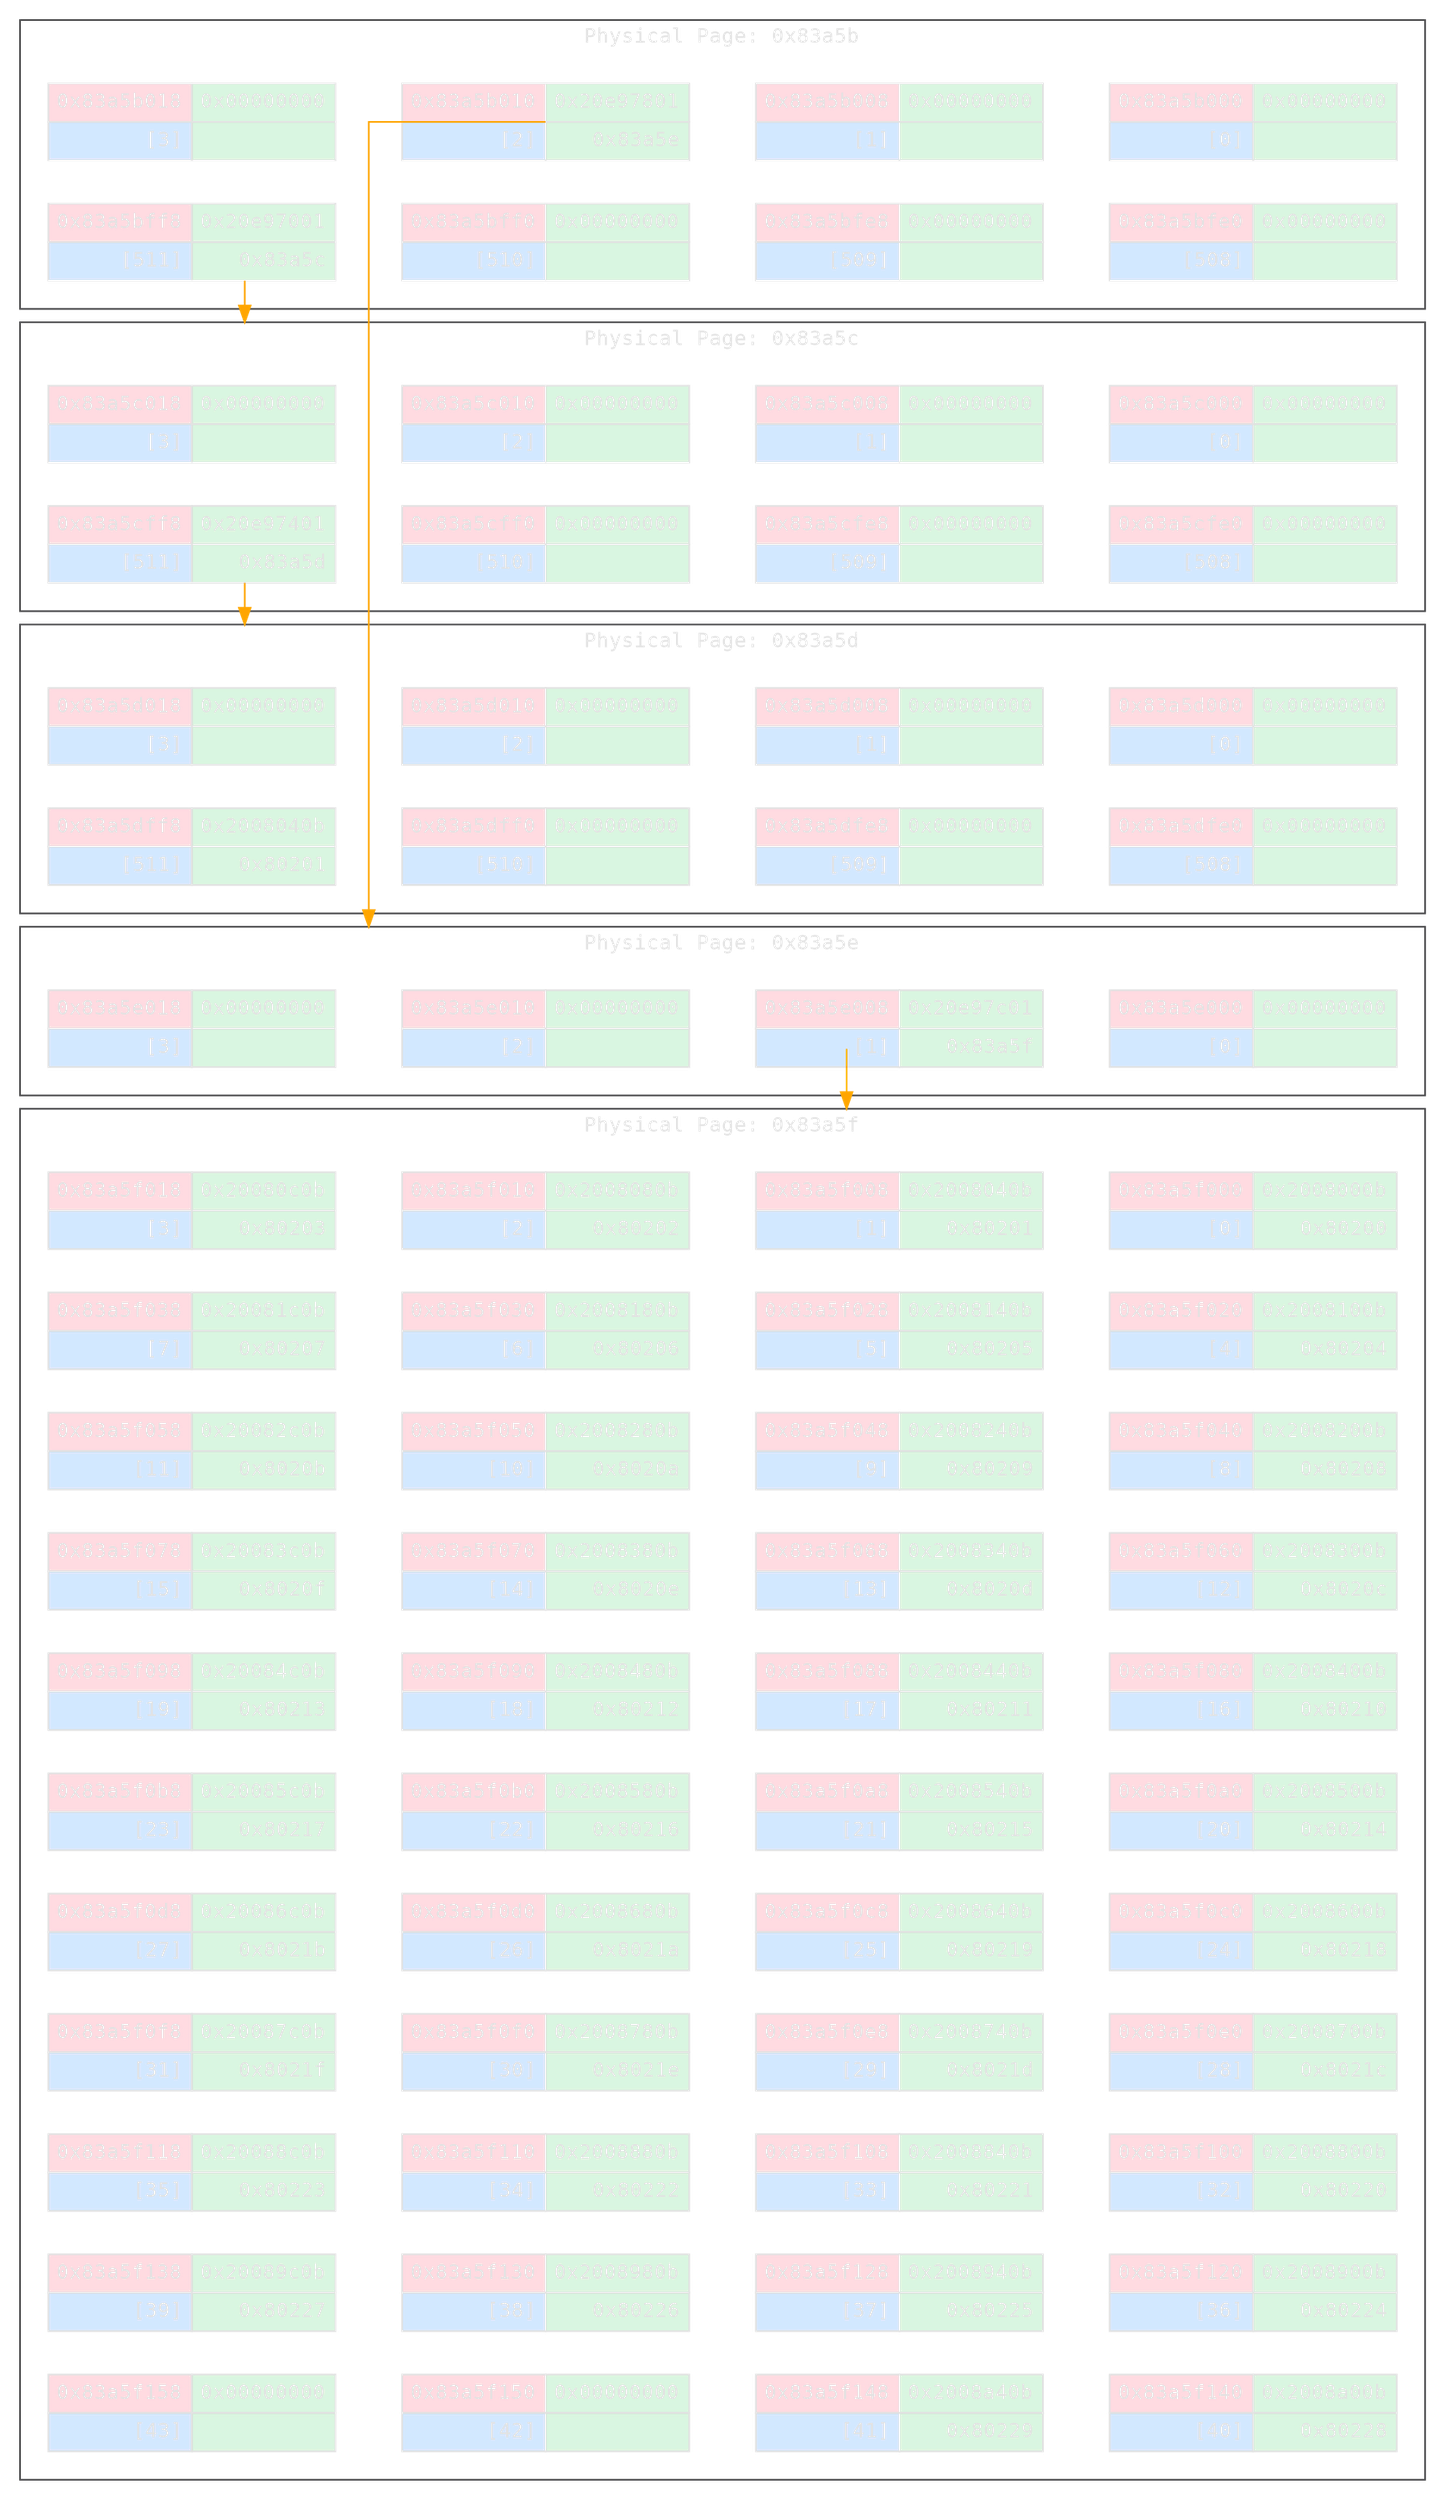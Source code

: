 digraph MemoryLayout {
    graph [bgcolor=transparent];
    compound=true;
    rankdir=TB;
    splines=ortho;
    nodesep=0.3;
    ranksep=0.1;
    node [shape=record, fontname="SF Mono,monospace", fontsize=12, margin=0.125, fontcolor="#e3e3e3"];
    edge [fontname="SF Mono,monospace", fontsize=12, fontcolor="#e3e3e3", color="#e3e3e3"];

    subgraph cluster_g1_ {
        color="#48484A";
        label="Physical Page: 0x83a5b";
        fontname="SF Mono,monospace";
        fontsize=12;
        fontcolor="#e3e3e3";

        g1_node0 [shape=none, margin=0.125, label=<
            <TABLE BORDER="0" CELLBORDER="1" CELLSPACING="0" COLOR="#e3e3e3">
                <TR>
                    <TD BGCOLOR="#FF375F2D" PORT="addr" ALIGN="RIGHT" CELLPADDING="4"><FONT COLOR="#e3e3e3">0x83a5b000</FONT></TD>
                    <TD BGCOLOR="#30D1582D" PORT="val" ALIGN="RIGHT" CELLPADDING="4"><FONT COLOR="#e3e3e3">0x00000000</FONT></TD>
                </TR>
                <TR>
                    <TD BGCOLOR="#0A84FF2D" PORT="index" ALIGN="RIGHT" CELLPADDING="4"><FONT COLOR="#e3e3e3">  [0]</FONT></TD>
                    <TD BGCOLOR="#30D1582D" PORT="page" ALIGN="RIGHT" CELLPADDING="4"><FONT COLOR="#e3e3e3"> </FONT></TD>
                </TR>
            </TABLE>
        >];
        g1_node1 [shape=none, margin=0.125, label=<
            <TABLE BORDER="0" CELLBORDER="1" CELLSPACING="0" COLOR="#e3e3e3">
                <TR>
                    <TD BGCOLOR="#FF375F2D" PORT="addr" ALIGN="RIGHT" CELLPADDING="4"><FONT COLOR="#e3e3e3">0x83a5b008</FONT></TD>
                    <TD BGCOLOR="#30D1582D" PORT="val" ALIGN="RIGHT" CELLPADDING="4"><FONT COLOR="#e3e3e3">0x00000000</FONT></TD>
                </TR>
                <TR>
                    <TD BGCOLOR="#0A84FF2D" PORT="index" ALIGN="RIGHT" CELLPADDING="4"><FONT COLOR="#e3e3e3">  [1]</FONT></TD>
                    <TD BGCOLOR="#30D1582D" PORT="page" ALIGN="RIGHT" CELLPADDING="4"><FONT COLOR="#e3e3e3"> </FONT></TD>
                </TR>
            </TABLE>
        >];
        g1_node2 [shape=none, margin=0.125, label=<
            <TABLE BORDER="0" CELLBORDER="1" CELLSPACING="0" COLOR="#e3e3e3">
                <TR>
                    <TD BGCOLOR="#FF375F2D" PORT="addr" ALIGN="RIGHT" CELLPADDING="4"><FONT COLOR="#e3e3e3">0x83a5b010</FONT></TD>
                    <TD BGCOLOR="#30D1582D" PORT="val" ALIGN="RIGHT" CELLPADDING="4"><FONT COLOR="#e3e3e3">0x20e97801</FONT></TD>
                </TR>
                <TR>
                    <TD BGCOLOR="#0A84FF2D" PORT="index" ALIGN="RIGHT" CELLPADDING="4"><FONT COLOR="#e3e3e3">  [2]</FONT></TD>
                    <TD BGCOLOR="#30D1582D" PORT="page" ALIGN="RIGHT" CELLPADDING="4"><FONT COLOR="#e3e3e3">0x83a5e</FONT></TD>
                </TR>
            </TABLE>
        >];
        g1_node3 [shape=none, margin=0.125, label=<
            <TABLE BORDER="0" CELLBORDER="1" CELLSPACING="0" COLOR="#e3e3e3">
                <TR>
                    <TD BGCOLOR="#FF375F2D" PORT="addr" ALIGN="RIGHT" CELLPADDING="4"><FONT COLOR="#e3e3e3">0x83a5b018</FONT></TD>
                    <TD BGCOLOR="#30D1582D" PORT="val" ALIGN="RIGHT" CELLPADDING="4"><FONT COLOR="#e3e3e3">0x00000000</FONT></TD>
                </TR>
                <TR>
                    <TD BGCOLOR="#0A84FF2D" PORT="index" ALIGN="RIGHT" CELLPADDING="4"><FONT COLOR="#e3e3e3">  [3]</FONT></TD>
                    <TD BGCOLOR="#30D1582D" PORT="page" ALIGN="RIGHT" CELLPADDING="4"><FONT COLOR="#e3e3e3"> </FONT></TD>
                </TR>
            </TABLE>
        >];
        g1_node4 [shape=none, margin=0.125, label=<
            <TABLE BORDER="0" CELLBORDER="1" CELLSPACING="0" COLOR="#e3e3e3">
                <TR>
                    <TD BGCOLOR="#FF375F2D" PORT="addr" ALIGN="RIGHT" CELLPADDING="4"><FONT COLOR="#e3e3e3">0x83a5bfe0</FONT></TD>
                    <TD BGCOLOR="#30D1582D" PORT="val" ALIGN="RIGHT" CELLPADDING="4"><FONT COLOR="#e3e3e3">0x00000000</FONT></TD>
                </TR>
                <TR>
                    <TD BGCOLOR="#0A84FF2D" PORT="index" ALIGN="RIGHT" CELLPADDING="4"><FONT COLOR="#e3e3e3">[508]</FONT></TD>
                    <TD BGCOLOR="#30D1582D" PORT="page" ALIGN="RIGHT" CELLPADDING="4"><FONT COLOR="#e3e3e3"> </FONT></TD>
                </TR>
            </TABLE>
        >];
        g1_node5 [shape=none, margin=0.125, label=<
            <TABLE BORDER="0" CELLBORDER="1" CELLSPACING="0" COLOR="#e3e3e3">
                <TR>
                    <TD BGCOLOR="#FF375F2D" PORT="addr" ALIGN="RIGHT" CELLPADDING="4"><FONT COLOR="#e3e3e3">0x83a5bfe8</FONT></TD>
                    <TD BGCOLOR="#30D1582D" PORT="val" ALIGN="RIGHT" CELLPADDING="4"><FONT COLOR="#e3e3e3">0x00000000</FONT></TD>
                </TR>
                <TR>
                    <TD BGCOLOR="#0A84FF2D" PORT="index" ALIGN="RIGHT" CELLPADDING="4"><FONT COLOR="#e3e3e3">[509]</FONT></TD>
                    <TD BGCOLOR="#30D1582D" PORT="page" ALIGN="RIGHT" CELLPADDING="4"><FONT COLOR="#e3e3e3"> </FONT></TD>
                </TR>
            </TABLE>
        >];
        g1_node6 [shape=none, margin=0.125, label=<
            <TABLE BORDER="0" CELLBORDER="1" CELLSPACING="0" COLOR="#e3e3e3">
                <TR>
                    <TD BGCOLOR="#FF375F2D" PORT="addr" ALIGN="RIGHT" CELLPADDING="4"><FONT COLOR="#e3e3e3">0x83a5bff0</FONT></TD>
                    <TD BGCOLOR="#30D1582D" PORT="val" ALIGN="RIGHT" CELLPADDING="4"><FONT COLOR="#e3e3e3">0x00000000</FONT></TD>
                </TR>
                <TR>
                    <TD BGCOLOR="#0A84FF2D" PORT="index" ALIGN="RIGHT" CELLPADDING="4"><FONT COLOR="#e3e3e3">[510]</FONT></TD>
                    <TD BGCOLOR="#30D1582D" PORT="page" ALIGN="RIGHT" CELLPADDING="4"><FONT COLOR="#e3e3e3"> </FONT></TD>
                </TR>
            </TABLE>
        >];
        g1_node7 [shape=none, margin=0.125, label=<
            <TABLE BORDER="0" CELLBORDER="1" CELLSPACING="0" COLOR="#e3e3e3">
                <TR>
                    <TD BGCOLOR="#FF375F2D" PORT="addr" ALIGN="RIGHT" CELLPADDING="4"><FONT COLOR="#e3e3e3">0x83a5bff8</FONT></TD>
                    <TD BGCOLOR="#30D1582D" PORT="val" ALIGN="RIGHT" CELLPADDING="4"><FONT COLOR="#e3e3e3">0x20e97001</FONT></TD>
                </TR>
                <TR>
                    <TD BGCOLOR="#0A84FF2D" PORT="index" ALIGN="RIGHT" CELLPADDING="4"><FONT COLOR="#e3e3e3">[511]</FONT></TD>
                    <TD BGCOLOR="#30D1582D" PORT="page" ALIGN="RIGHT" CELLPADDING="4"><FONT COLOR="#e3e3e3">0x83a5c</FONT></TD>
                </TR>
            </TABLE>
        >];

        subgraph row_g1__0 {
            rank = same;
            g1_node0;
            g1_node1;
            g1_node2;
            g1_node3;
        }
        subgraph row_g1__1 {
            rank = same;
            g1_node4;
            g1_node5;
            g1_node6;
            g1_node7;
        }

        g1_node0 -> g1_node4 [style=invis];
        g1_node1 -> g1_node5 [style=invis];
        g1_node2 -> g1_node6 [style=invis];
        g1_node3 -> g1_node7 [style=invis];
    }
    subgraph cluster_g2_ {
        color="#48484A";
        label="Physical Page: 0x83a5c";
        fontname="SF Mono,monospace";
        fontsize=12;
        fontcolor="#e3e3e3";

        g2_node0 [shape=none, margin=0.125, label=<
            <TABLE BORDER="0" CELLBORDER="1" CELLSPACING="0" COLOR="#e3e3e3">
                <TR>
                    <TD BGCOLOR="#FF375F2D" PORT="addr" ALIGN="RIGHT" CELLPADDING="4"><FONT COLOR="#e3e3e3">0x83a5c000</FONT></TD>
                    <TD BGCOLOR="#30D1582D" PORT="val" ALIGN="RIGHT" CELLPADDING="4"><FONT COLOR="#e3e3e3">0x00000000</FONT></TD>
                </TR>
                <TR>
                    <TD BGCOLOR="#0A84FF2D" PORT="index" ALIGN="RIGHT" CELLPADDING="4"><FONT COLOR="#e3e3e3">  [0]</FONT></TD>
                    <TD BGCOLOR="#30D1582D" PORT="page" ALIGN="RIGHT" CELLPADDING="4"><FONT COLOR="#e3e3e3"> </FONT></TD>
                </TR>
            </TABLE>
        >];
        g2_node1 [shape=none, margin=0.125, label=<
            <TABLE BORDER="0" CELLBORDER="1" CELLSPACING="0" COLOR="#e3e3e3">
                <TR>
                    <TD BGCOLOR="#FF375F2D" PORT="addr" ALIGN="RIGHT" CELLPADDING="4"><FONT COLOR="#e3e3e3">0x83a5c008</FONT></TD>
                    <TD BGCOLOR="#30D1582D" PORT="val" ALIGN="RIGHT" CELLPADDING="4"><FONT COLOR="#e3e3e3">0x00000000</FONT></TD>
                </TR>
                <TR>
                    <TD BGCOLOR="#0A84FF2D" PORT="index" ALIGN="RIGHT" CELLPADDING="4"><FONT COLOR="#e3e3e3">  [1]</FONT></TD>
                    <TD BGCOLOR="#30D1582D" PORT="page" ALIGN="RIGHT" CELLPADDING="4"><FONT COLOR="#e3e3e3"> </FONT></TD>
                </TR>
            </TABLE>
        >];
        g2_node2 [shape=none, margin=0.125, label=<
            <TABLE BORDER="0" CELLBORDER="1" CELLSPACING="0" COLOR="#e3e3e3">
                <TR>
                    <TD BGCOLOR="#FF375F2D" PORT="addr" ALIGN="RIGHT" CELLPADDING="4"><FONT COLOR="#e3e3e3">0x83a5c010</FONT></TD>
                    <TD BGCOLOR="#30D1582D" PORT="val" ALIGN="RIGHT" CELLPADDING="4"><FONT COLOR="#e3e3e3">0x00000000</FONT></TD>
                </TR>
                <TR>
                    <TD BGCOLOR="#0A84FF2D" PORT="index" ALIGN="RIGHT" CELLPADDING="4"><FONT COLOR="#e3e3e3">  [2]</FONT></TD>
                    <TD BGCOLOR="#30D1582D" PORT="page" ALIGN="RIGHT" CELLPADDING="4"><FONT COLOR="#e3e3e3"> </FONT></TD>
                </TR>
            </TABLE>
        >];
        g2_node3 [shape=none, margin=0.125, label=<
            <TABLE BORDER="0" CELLBORDER="1" CELLSPACING="0" COLOR="#e3e3e3">
                <TR>
                    <TD BGCOLOR="#FF375F2D" PORT="addr" ALIGN="RIGHT" CELLPADDING="4"><FONT COLOR="#e3e3e3">0x83a5c018</FONT></TD>
                    <TD BGCOLOR="#30D1582D" PORT="val" ALIGN="RIGHT" CELLPADDING="4"><FONT COLOR="#e3e3e3">0x00000000</FONT></TD>
                </TR>
                <TR>
                    <TD BGCOLOR="#0A84FF2D" PORT="index" ALIGN="RIGHT" CELLPADDING="4"><FONT COLOR="#e3e3e3">  [3]</FONT></TD>
                    <TD BGCOLOR="#30D1582D" PORT="page" ALIGN="RIGHT" CELLPADDING="4"><FONT COLOR="#e3e3e3"> </FONT></TD>
                </TR>
            </TABLE>
        >];
        g2_node4 [shape=none, margin=0.125, label=<
            <TABLE BORDER="0" CELLBORDER="1" CELLSPACING="0" COLOR="#e3e3e3">
                <TR>
                    <TD BGCOLOR="#FF375F2D" PORT="addr" ALIGN="RIGHT" CELLPADDING="4"><FONT COLOR="#e3e3e3">0x83a5cfe0</FONT></TD>
                    <TD BGCOLOR="#30D1582D" PORT="val" ALIGN="RIGHT" CELLPADDING="4"><FONT COLOR="#e3e3e3">0x00000000</FONT></TD>
                </TR>
                <TR>
                    <TD BGCOLOR="#0A84FF2D" PORT="index" ALIGN="RIGHT" CELLPADDING="4"><FONT COLOR="#e3e3e3">[508]</FONT></TD>
                    <TD BGCOLOR="#30D1582D" PORT="page" ALIGN="RIGHT" CELLPADDING="4"><FONT COLOR="#e3e3e3"> </FONT></TD>
                </TR>
            </TABLE>
        >];
        g2_node5 [shape=none, margin=0.125, label=<
            <TABLE BORDER="0" CELLBORDER="1" CELLSPACING="0" COLOR="#e3e3e3">
                <TR>
                    <TD BGCOLOR="#FF375F2D" PORT="addr" ALIGN="RIGHT" CELLPADDING="4"><FONT COLOR="#e3e3e3">0x83a5cfe8</FONT></TD>
                    <TD BGCOLOR="#30D1582D" PORT="val" ALIGN="RIGHT" CELLPADDING="4"><FONT COLOR="#e3e3e3">0x00000000</FONT></TD>
                </TR>
                <TR>
                    <TD BGCOLOR="#0A84FF2D" PORT="index" ALIGN="RIGHT" CELLPADDING="4"><FONT COLOR="#e3e3e3">[509]</FONT></TD>
                    <TD BGCOLOR="#30D1582D" PORT="page" ALIGN="RIGHT" CELLPADDING="4"><FONT COLOR="#e3e3e3"> </FONT></TD>
                </TR>
            </TABLE>
        >];
        g2_node6 [shape=none, margin=0.125, label=<
            <TABLE BORDER="0" CELLBORDER="1" CELLSPACING="0" COLOR="#e3e3e3">
                <TR>
                    <TD BGCOLOR="#FF375F2D" PORT="addr" ALIGN="RIGHT" CELLPADDING="4"><FONT COLOR="#e3e3e3">0x83a5cff0</FONT></TD>
                    <TD BGCOLOR="#30D1582D" PORT="val" ALIGN="RIGHT" CELLPADDING="4"><FONT COLOR="#e3e3e3">0x00000000</FONT></TD>
                </TR>
                <TR>
                    <TD BGCOLOR="#0A84FF2D" PORT="index" ALIGN="RIGHT" CELLPADDING="4"><FONT COLOR="#e3e3e3">[510]</FONT></TD>
                    <TD BGCOLOR="#30D1582D" PORT="page" ALIGN="RIGHT" CELLPADDING="4"><FONT COLOR="#e3e3e3"> </FONT></TD>
                </TR>
            </TABLE>
        >];
        g2_node7 [shape=none, margin=0.125, label=<
            <TABLE BORDER="0" CELLBORDER="1" CELLSPACING="0" COLOR="#e3e3e3">
                <TR>
                    <TD BGCOLOR="#FF375F2D" PORT="addr" ALIGN="RIGHT" CELLPADDING="4"><FONT COLOR="#e3e3e3">0x83a5cff8</FONT></TD>
                    <TD BGCOLOR="#30D1582D" PORT="val" ALIGN="RIGHT" CELLPADDING="4"><FONT COLOR="#e3e3e3">0x20e97401</FONT></TD>
                </TR>
                <TR>
                    <TD BGCOLOR="#0A84FF2D" PORT="index" ALIGN="RIGHT" CELLPADDING="4"><FONT COLOR="#e3e3e3">[511]</FONT></TD>
                    <TD BGCOLOR="#30D1582D" PORT="page" ALIGN="RIGHT" CELLPADDING="4"><FONT COLOR="#e3e3e3">0x83a5d</FONT></TD>
                </TR>
            </TABLE>
        >];

        subgraph row_g2__0 {
            rank = same;
            g2_node0;
            g2_node1;
            g2_node2;
            g2_node3;
        }
        subgraph row_g2__1 {
            rank = same;
            g2_node4;
            g2_node5;
            g2_node6;
            g2_node7;
        }

        g2_node0 -> g2_node4 [style=invis];
        g2_node1 -> g2_node5 [style=invis];
        g2_node2 -> g2_node6 [style=invis];
        g2_node3 -> g2_node7 [style=invis];
    }
    subgraph cluster_g3_ {
        color="#48484A";
        label="Physical Page: 0x83a5d";
        fontname="SF Mono,monospace";
        fontsize=12;
        fontcolor="#e3e3e3";

        g3_node0 [shape=none, margin=0.125, label=<
            <TABLE BORDER="0" CELLBORDER="1" CELLSPACING="0" COLOR="#e3e3e3">
                <TR>
                    <TD BGCOLOR="#FF375F2D" PORT="addr" ALIGN="RIGHT" CELLPADDING="4"><FONT COLOR="#e3e3e3">0x83a5d000</FONT></TD>
                    <TD BGCOLOR="#30D1582D" PORT="val" ALIGN="RIGHT" CELLPADDING="4"><FONT COLOR="#e3e3e3">0x00000000</FONT></TD>
                </TR>
                <TR>
                    <TD BGCOLOR="#0A84FF2D" PORT="index" ALIGN="RIGHT" CELLPADDING="4"><FONT COLOR="#e3e3e3">  [0]</FONT></TD>
                    <TD BGCOLOR="#30D1582D" PORT="page" ALIGN="RIGHT" CELLPADDING="4"><FONT COLOR="#e3e3e3"> </FONT></TD>
                </TR>
            </TABLE>
        >];
        g3_node1 [shape=none, margin=0.125, label=<
            <TABLE BORDER="0" CELLBORDER="1" CELLSPACING="0" COLOR="#e3e3e3">
                <TR>
                    <TD BGCOLOR="#FF375F2D" PORT="addr" ALIGN="RIGHT" CELLPADDING="4"><FONT COLOR="#e3e3e3">0x83a5d008</FONT></TD>
                    <TD BGCOLOR="#30D1582D" PORT="val" ALIGN="RIGHT" CELLPADDING="4"><FONT COLOR="#e3e3e3">0x00000000</FONT></TD>
                </TR>
                <TR>
                    <TD BGCOLOR="#0A84FF2D" PORT="index" ALIGN="RIGHT" CELLPADDING="4"><FONT COLOR="#e3e3e3">  [1]</FONT></TD>
                    <TD BGCOLOR="#30D1582D" PORT="page" ALIGN="RIGHT" CELLPADDING="4"><FONT COLOR="#e3e3e3"> </FONT></TD>
                </TR>
            </TABLE>
        >];
        g3_node2 [shape=none, margin=0.125, label=<
            <TABLE BORDER="0" CELLBORDER="1" CELLSPACING="0" COLOR="#e3e3e3">
                <TR>
                    <TD BGCOLOR="#FF375F2D" PORT="addr" ALIGN="RIGHT" CELLPADDING="4"><FONT COLOR="#e3e3e3">0x83a5d010</FONT></TD>
                    <TD BGCOLOR="#30D1582D" PORT="val" ALIGN="RIGHT" CELLPADDING="4"><FONT COLOR="#e3e3e3">0x00000000</FONT></TD>
                </TR>
                <TR>
                    <TD BGCOLOR="#0A84FF2D" PORT="index" ALIGN="RIGHT" CELLPADDING="4"><FONT COLOR="#e3e3e3">  [2]</FONT></TD>
                    <TD BGCOLOR="#30D1582D" PORT="page" ALIGN="RIGHT" CELLPADDING="4"><FONT COLOR="#e3e3e3"> </FONT></TD>
                </TR>
            </TABLE>
        >];
        g3_node3 [shape=none, margin=0.125, label=<
            <TABLE BORDER="0" CELLBORDER="1" CELLSPACING="0" COLOR="#e3e3e3">
                <TR>
                    <TD BGCOLOR="#FF375F2D" PORT="addr" ALIGN="RIGHT" CELLPADDING="4"><FONT COLOR="#e3e3e3">0x83a5d018</FONT></TD>
                    <TD BGCOLOR="#30D1582D" PORT="val" ALIGN="RIGHT" CELLPADDING="4"><FONT COLOR="#e3e3e3">0x00000000</FONT></TD>
                </TR>
                <TR>
                    <TD BGCOLOR="#0A84FF2D" PORT="index" ALIGN="RIGHT" CELLPADDING="4"><FONT COLOR="#e3e3e3">  [3]</FONT></TD>
                    <TD BGCOLOR="#30D1582D" PORT="page" ALIGN="RIGHT" CELLPADDING="4"><FONT COLOR="#e3e3e3"> </FONT></TD>
                </TR>
            </TABLE>
        >];
        g3_node4 [shape=none, margin=0.125, label=<
            <TABLE BORDER="0" CELLBORDER="1" CELLSPACING="0" COLOR="#e3e3e3">
                <TR>
                    <TD BGCOLOR="#FF375F2D" PORT="addr" ALIGN="RIGHT" CELLPADDING="4"><FONT COLOR="#e3e3e3">0x83a5dfe0</FONT></TD>
                    <TD BGCOLOR="#30D1582D" PORT="val" ALIGN="RIGHT" CELLPADDING="4"><FONT COLOR="#e3e3e3">0x00000000</FONT></TD>
                </TR>
                <TR>
                    <TD BGCOLOR="#0A84FF2D" PORT="index" ALIGN="RIGHT" CELLPADDING="4"><FONT COLOR="#e3e3e3">[508]</FONT></TD>
                    <TD BGCOLOR="#30D1582D" PORT="page" ALIGN="RIGHT" CELLPADDING="4"><FONT COLOR="#e3e3e3"> </FONT></TD>
                </TR>
            </TABLE>
        >];
        g3_node5 [shape=none, margin=0.125, label=<
            <TABLE BORDER="0" CELLBORDER="1" CELLSPACING="0" COLOR="#e3e3e3">
                <TR>
                    <TD BGCOLOR="#FF375F2D" PORT="addr" ALIGN="RIGHT" CELLPADDING="4"><FONT COLOR="#e3e3e3">0x83a5dfe8</FONT></TD>
                    <TD BGCOLOR="#30D1582D" PORT="val" ALIGN="RIGHT" CELLPADDING="4"><FONT COLOR="#e3e3e3">0x00000000</FONT></TD>
                </TR>
                <TR>
                    <TD BGCOLOR="#0A84FF2D" PORT="index" ALIGN="RIGHT" CELLPADDING="4"><FONT COLOR="#e3e3e3">[509]</FONT></TD>
                    <TD BGCOLOR="#30D1582D" PORT="page" ALIGN="RIGHT" CELLPADDING="4"><FONT COLOR="#e3e3e3"> </FONT></TD>
                </TR>
            </TABLE>
        >];
        g3_node6 [shape=none, margin=0.125, label=<
            <TABLE BORDER="0" CELLBORDER="1" CELLSPACING="0" COLOR="#e3e3e3">
                <TR>
                    <TD BGCOLOR="#FF375F2D" PORT="addr" ALIGN="RIGHT" CELLPADDING="4"><FONT COLOR="#e3e3e3">0x83a5dff0</FONT></TD>
                    <TD BGCOLOR="#30D1582D" PORT="val" ALIGN="RIGHT" CELLPADDING="4"><FONT COLOR="#e3e3e3">0x00000000</FONT></TD>
                </TR>
                <TR>
                    <TD BGCOLOR="#0A84FF2D" PORT="index" ALIGN="RIGHT" CELLPADDING="4"><FONT COLOR="#e3e3e3">[510]</FONT></TD>
                    <TD BGCOLOR="#30D1582D" PORT="page" ALIGN="RIGHT" CELLPADDING="4"><FONT COLOR="#e3e3e3"> </FONT></TD>
                </TR>
            </TABLE>
        >];
        g3_node7 [shape=none, margin=0.125, label=<
            <TABLE BORDER="0" CELLBORDER="1" CELLSPACING="0" COLOR="#e3e3e3">
                <TR>
                    <TD BGCOLOR="#FF375F2D" PORT="addr" ALIGN="RIGHT" CELLPADDING="4"><FONT COLOR="#e3e3e3">0x83a5dff8</FONT></TD>
                    <TD BGCOLOR="#30D1582D" PORT="val" ALIGN="RIGHT" CELLPADDING="4"><FONT COLOR="#e3e3e3">0x2008040b</FONT></TD>
                </TR>
                <TR>
                    <TD BGCOLOR="#0A84FF2D" PORT="index" ALIGN="RIGHT" CELLPADDING="4"><FONT COLOR="#e3e3e3">[511]</FONT></TD>
                    <TD BGCOLOR="#30D1582D" PORT="page" ALIGN="RIGHT" CELLPADDING="4"><FONT COLOR="#e3e3e3">0x80201</FONT></TD>
                </TR>
            </TABLE>
        >];

        subgraph row_g3__0 {
            rank = same;
            g3_node0;
            g3_node1;
            g3_node2;
            g3_node3;
        }
        subgraph row_g3__1 {
            rank = same;
            g3_node4;
            g3_node5;
            g3_node6;
            g3_node7;
        }

        g3_node0 -> g3_node4 [style=invis];
        g3_node1 -> g3_node5 [style=invis];
        g3_node2 -> g3_node6 [style=invis];
        g3_node3 -> g3_node7 [style=invis];
    }
    subgraph cluster_g4_ {
        color="#48484A";
        label="Physical Page: 0x83a5e";
        fontname="SF Mono,monospace";
        fontsize=12;
        fontcolor="#e3e3e3";

        g4_node0 [shape=none, margin=0.125, label=<
            <TABLE BORDER="0" CELLBORDER="1" CELLSPACING="0" COLOR="#e3e3e3">
                <TR>
                    <TD BGCOLOR="#FF375F2D" PORT="addr" ALIGN="RIGHT" CELLPADDING="4"><FONT COLOR="#e3e3e3">0x83a5e000</FONT></TD>
                    <TD BGCOLOR="#30D1582D" PORT="val" ALIGN="RIGHT" CELLPADDING="4"><FONT COLOR="#e3e3e3">0x00000000</FONT></TD>
                </TR>
                <TR>
                    <TD BGCOLOR="#0A84FF2D" PORT="index" ALIGN="RIGHT" CELLPADDING="4"><FONT COLOR="#e3e3e3">  [0]</FONT></TD>
                    <TD BGCOLOR="#30D1582D" PORT="page" ALIGN="RIGHT" CELLPADDING="4"><FONT COLOR="#e3e3e3"> </FONT></TD>
                </TR>
            </TABLE>
        >];
        g4_node1 [shape=none, margin=0.125, label=<
            <TABLE BORDER="0" CELLBORDER="1" CELLSPACING="0" COLOR="#e3e3e3">
                <TR>
                    <TD BGCOLOR="#FF375F2D" PORT="addr" ALIGN="RIGHT" CELLPADDING="4"><FONT COLOR="#e3e3e3">0x83a5e008</FONT></TD>
                    <TD BGCOLOR="#30D1582D" PORT="val" ALIGN="RIGHT" CELLPADDING="4"><FONT COLOR="#e3e3e3">0x20e97c01</FONT></TD>
                </TR>
                <TR>
                    <TD BGCOLOR="#0A84FF2D" PORT="index" ALIGN="RIGHT" CELLPADDING="4"><FONT COLOR="#e3e3e3">  [1]</FONT></TD>
                    <TD BGCOLOR="#30D1582D" PORT="page" ALIGN="RIGHT" CELLPADDING="4"><FONT COLOR="#e3e3e3">0x83a5f</FONT></TD>
                </TR>
            </TABLE>
        >];
        g4_node2 [shape=none, margin=0.125, label=<
            <TABLE BORDER="0" CELLBORDER="1" CELLSPACING="0" COLOR="#e3e3e3">
                <TR>
                    <TD BGCOLOR="#FF375F2D" PORT="addr" ALIGN="RIGHT" CELLPADDING="4"><FONT COLOR="#e3e3e3">0x83a5e010</FONT></TD>
                    <TD BGCOLOR="#30D1582D" PORT="val" ALIGN="RIGHT" CELLPADDING="4"><FONT COLOR="#e3e3e3">0x00000000</FONT></TD>
                </TR>
                <TR>
                    <TD BGCOLOR="#0A84FF2D" PORT="index" ALIGN="RIGHT" CELLPADDING="4"><FONT COLOR="#e3e3e3">  [2]</FONT></TD>
                    <TD BGCOLOR="#30D1582D" PORT="page" ALIGN="RIGHT" CELLPADDING="4"><FONT COLOR="#e3e3e3"> </FONT></TD>
                </TR>
            </TABLE>
        >];
        g4_node3 [shape=none, margin=0.125, label=<
            <TABLE BORDER="0" CELLBORDER="1" CELLSPACING="0" COLOR="#e3e3e3">
                <TR>
                    <TD BGCOLOR="#FF375F2D" PORT="addr" ALIGN="RIGHT" CELLPADDING="4"><FONT COLOR="#e3e3e3">0x83a5e018</FONT></TD>
                    <TD BGCOLOR="#30D1582D" PORT="val" ALIGN="RIGHT" CELLPADDING="4"><FONT COLOR="#e3e3e3">0x00000000</FONT></TD>
                </TR>
                <TR>
                    <TD BGCOLOR="#0A84FF2D" PORT="index" ALIGN="RIGHT" CELLPADDING="4"><FONT COLOR="#e3e3e3">  [3]</FONT></TD>
                    <TD BGCOLOR="#30D1582D" PORT="page" ALIGN="RIGHT" CELLPADDING="4"><FONT COLOR="#e3e3e3"> </FONT></TD>
                </TR>
            </TABLE>
        >];

        subgraph row_g4__0 {
            rank = same;
            g4_node0;
            g4_node1;
            g4_node2;
            g4_node3;
        }

    }
    subgraph cluster_g5_ {
        color="#48484A";
        label="Physical Page: 0x83a5f";
        fontname="SF Mono,monospace";
        fontsize=12;
        fontcolor="#e3e3e3";

        g5_node0 [shape=none, margin=0.125, label=<
            <TABLE BORDER="0" CELLBORDER="1" CELLSPACING="0" COLOR="#e3e3e3">
                <TR>
                    <TD BGCOLOR="#FF375F2D" PORT="addr" ALIGN="RIGHT" CELLPADDING="4"><FONT COLOR="#e3e3e3">0x83a5f000</FONT></TD>
                    <TD BGCOLOR="#30D1582D" PORT="val" ALIGN="RIGHT" CELLPADDING="4"><FONT COLOR="#e3e3e3">0x2008000b</FONT></TD>
                </TR>
                <TR>
                    <TD BGCOLOR="#0A84FF2D" PORT="index" ALIGN="RIGHT" CELLPADDING="4"><FONT COLOR="#e3e3e3">  [0]</FONT></TD>
                    <TD BGCOLOR="#30D1582D" PORT="page" ALIGN="RIGHT" CELLPADDING="4"><FONT COLOR="#e3e3e3">0x80200</FONT></TD>
                </TR>
            </TABLE>
        >];
        g5_node1 [shape=none, margin=0.125, label=<
            <TABLE BORDER="0" CELLBORDER="1" CELLSPACING="0" COLOR="#e3e3e3">
                <TR>
                    <TD BGCOLOR="#FF375F2D" PORT="addr" ALIGN="RIGHT" CELLPADDING="4"><FONT COLOR="#e3e3e3">0x83a5f008</FONT></TD>
                    <TD BGCOLOR="#30D1582D" PORT="val" ALIGN="RIGHT" CELLPADDING="4"><FONT COLOR="#e3e3e3">0x2008040b</FONT></TD>
                </TR>
                <TR>
                    <TD BGCOLOR="#0A84FF2D" PORT="index" ALIGN="RIGHT" CELLPADDING="4"><FONT COLOR="#e3e3e3">  [1]</FONT></TD>
                    <TD BGCOLOR="#30D1582D" PORT="page" ALIGN="RIGHT" CELLPADDING="4"><FONT COLOR="#e3e3e3">0x80201</FONT></TD>
                </TR>
            </TABLE>
        >];
        g5_node2 [shape=none, margin=0.125, label=<
            <TABLE BORDER="0" CELLBORDER="1" CELLSPACING="0" COLOR="#e3e3e3">
                <TR>
                    <TD BGCOLOR="#FF375F2D" PORT="addr" ALIGN="RIGHT" CELLPADDING="4"><FONT COLOR="#e3e3e3">0x83a5f010</FONT></TD>
                    <TD BGCOLOR="#30D1582D" PORT="val" ALIGN="RIGHT" CELLPADDING="4"><FONT COLOR="#e3e3e3">0x2008080b</FONT></TD>
                </TR>
                <TR>
                    <TD BGCOLOR="#0A84FF2D" PORT="index" ALIGN="RIGHT" CELLPADDING="4"><FONT COLOR="#e3e3e3">  [2]</FONT></TD>
                    <TD BGCOLOR="#30D1582D" PORT="page" ALIGN="RIGHT" CELLPADDING="4"><FONT COLOR="#e3e3e3">0x80202</FONT></TD>
                </TR>
            </TABLE>
        >];
        g5_node3 [shape=none, margin=0.125, label=<
            <TABLE BORDER="0" CELLBORDER="1" CELLSPACING="0" COLOR="#e3e3e3">
                <TR>
                    <TD BGCOLOR="#FF375F2D" PORT="addr" ALIGN="RIGHT" CELLPADDING="4"><FONT COLOR="#e3e3e3">0x83a5f018</FONT></TD>
                    <TD BGCOLOR="#30D1582D" PORT="val" ALIGN="RIGHT" CELLPADDING="4"><FONT COLOR="#e3e3e3">0x20080c0b</FONT></TD>
                </TR>
                <TR>
                    <TD BGCOLOR="#0A84FF2D" PORT="index" ALIGN="RIGHT" CELLPADDING="4"><FONT COLOR="#e3e3e3">  [3]</FONT></TD>
                    <TD BGCOLOR="#30D1582D" PORT="page" ALIGN="RIGHT" CELLPADDING="4"><FONT COLOR="#e3e3e3">0x80203</FONT></TD>
                </TR>
            </TABLE>
        >];
        g5_node4 [shape=none, margin=0.125, label=<
            <TABLE BORDER="0" CELLBORDER="1" CELLSPACING="0" COLOR="#e3e3e3">
                <TR>
                    <TD BGCOLOR="#FF375F2D" PORT="addr" ALIGN="RIGHT" CELLPADDING="4"><FONT COLOR="#e3e3e3">0x83a5f020</FONT></TD>
                    <TD BGCOLOR="#30D1582D" PORT="val" ALIGN="RIGHT" CELLPADDING="4"><FONT COLOR="#e3e3e3">0x2008100b</FONT></TD>
                </TR>
                <TR>
                    <TD BGCOLOR="#0A84FF2D" PORT="index" ALIGN="RIGHT" CELLPADDING="4"><FONT COLOR="#e3e3e3">  [4]</FONT></TD>
                    <TD BGCOLOR="#30D1582D" PORT="page" ALIGN="RIGHT" CELLPADDING="4"><FONT COLOR="#e3e3e3">0x80204</FONT></TD>
                </TR>
            </TABLE>
        >];
        g5_node5 [shape=none, margin=0.125, label=<
            <TABLE BORDER="0" CELLBORDER="1" CELLSPACING="0" COLOR="#e3e3e3">
                <TR>
                    <TD BGCOLOR="#FF375F2D" PORT="addr" ALIGN="RIGHT" CELLPADDING="4"><FONT COLOR="#e3e3e3">0x83a5f028</FONT></TD>
                    <TD BGCOLOR="#30D1582D" PORT="val" ALIGN="RIGHT" CELLPADDING="4"><FONT COLOR="#e3e3e3">0x2008140b</FONT></TD>
                </TR>
                <TR>
                    <TD BGCOLOR="#0A84FF2D" PORT="index" ALIGN="RIGHT" CELLPADDING="4"><FONT COLOR="#e3e3e3">  [5]</FONT></TD>
                    <TD BGCOLOR="#30D1582D" PORT="page" ALIGN="RIGHT" CELLPADDING="4"><FONT COLOR="#e3e3e3">0x80205</FONT></TD>
                </TR>
            </TABLE>
        >];
        g5_node6 [shape=none, margin=0.125, label=<
            <TABLE BORDER="0" CELLBORDER="1" CELLSPACING="0" COLOR="#e3e3e3">
                <TR>
                    <TD BGCOLOR="#FF375F2D" PORT="addr" ALIGN="RIGHT" CELLPADDING="4"><FONT COLOR="#e3e3e3">0x83a5f030</FONT></TD>
                    <TD BGCOLOR="#30D1582D" PORT="val" ALIGN="RIGHT" CELLPADDING="4"><FONT COLOR="#e3e3e3">0x2008180b</FONT></TD>
                </TR>
                <TR>
                    <TD BGCOLOR="#0A84FF2D" PORT="index" ALIGN="RIGHT" CELLPADDING="4"><FONT COLOR="#e3e3e3">  [6]</FONT></TD>
                    <TD BGCOLOR="#30D1582D" PORT="page" ALIGN="RIGHT" CELLPADDING="4"><FONT COLOR="#e3e3e3">0x80206</FONT></TD>
                </TR>
            </TABLE>
        >];
        g5_node7 [shape=none, margin=0.125, label=<
            <TABLE BORDER="0" CELLBORDER="1" CELLSPACING="0" COLOR="#e3e3e3">
                <TR>
                    <TD BGCOLOR="#FF375F2D" PORT="addr" ALIGN="RIGHT" CELLPADDING="4"><FONT COLOR="#e3e3e3">0x83a5f038</FONT></TD>
                    <TD BGCOLOR="#30D1582D" PORT="val" ALIGN="RIGHT" CELLPADDING="4"><FONT COLOR="#e3e3e3">0x20081c0b</FONT></TD>
                </TR>
                <TR>
                    <TD BGCOLOR="#0A84FF2D" PORT="index" ALIGN="RIGHT" CELLPADDING="4"><FONT COLOR="#e3e3e3">  [7]</FONT></TD>
                    <TD BGCOLOR="#30D1582D" PORT="page" ALIGN="RIGHT" CELLPADDING="4"><FONT COLOR="#e3e3e3">0x80207</FONT></TD>
                </TR>
            </TABLE>
        >];
        g5_node8 [shape=none, margin=0.125, label=<
            <TABLE BORDER="0" CELLBORDER="1" CELLSPACING="0" COLOR="#e3e3e3">
                <TR>
                    <TD BGCOLOR="#FF375F2D" PORT="addr" ALIGN="RIGHT" CELLPADDING="4"><FONT COLOR="#e3e3e3">0x83a5f040</FONT></TD>
                    <TD BGCOLOR="#30D1582D" PORT="val" ALIGN="RIGHT" CELLPADDING="4"><FONT COLOR="#e3e3e3">0x2008200b</FONT></TD>
                </TR>
                <TR>
                    <TD BGCOLOR="#0A84FF2D" PORT="index" ALIGN="RIGHT" CELLPADDING="4"><FONT COLOR="#e3e3e3">  [8]</FONT></TD>
                    <TD BGCOLOR="#30D1582D" PORT="page" ALIGN="RIGHT" CELLPADDING="4"><FONT COLOR="#e3e3e3">0x80208</FONT></TD>
                </TR>
            </TABLE>
        >];
        g5_node9 [shape=none, margin=0.125, label=<
            <TABLE BORDER="0" CELLBORDER="1" CELLSPACING="0" COLOR="#e3e3e3">
                <TR>
                    <TD BGCOLOR="#FF375F2D" PORT="addr" ALIGN="RIGHT" CELLPADDING="4"><FONT COLOR="#e3e3e3">0x83a5f048</FONT></TD>
                    <TD BGCOLOR="#30D1582D" PORT="val" ALIGN="RIGHT" CELLPADDING="4"><FONT COLOR="#e3e3e3">0x2008240b</FONT></TD>
                </TR>
                <TR>
                    <TD BGCOLOR="#0A84FF2D" PORT="index" ALIGN="RIGHT" CELLPADDING="4"><FONT COLOR="#e3e3e3">  [9]</FONT></TD>
                    <TD BGCOLOR="#30D1582D" PORT="page" ALIGN="RIGHT" CELLPADDING="4"><FONT COLOR="#e3e3e3">0x80209</FONT></TD>
                </TR>
            </TABLE>
        >];
        g5_node10 [shape=none, margin=0.125, label=<
            <TABLE BORDER="0" CELLBORDER="1" CELLSPACING="0" COLOR="#e3e3e3">
                <TR>
                    <TD BGCOLOR="#FF375F2D" PORT="addr" ALIGN="RIGHT" CELLPADDING="4"><FONT COLOR="#e3e3e3">0x83a5f050</FONT></TD>
                    <TD BGCOLOR="#30D1582D" PORT="val" ALIGN="RIGHT" CELLPADDING="4"><FONT COLOR="#e3e3e3">0x2008280b</FONT></TD>
                </TR>
                <TR>
                    <TD BGCOLOR="#0A84FF2D" PORT="index" ALIGN="RIGHT" CELLPADDING="4"><FONT COLOR="#e3e3e3"> [10]</FONT></TD>
                    <TD BGCOLOR="#30D1582D" PORT="page" ALIGN="RIGHT" CELLPADDING="4"><FONT COLOR="#e3e3e3">0x8020a</FONT></TD>
                </TR>
            </TABLE>
        >];
        g5_node11 [shape=none, margin=0.125, label=<
            <TABLE BORDER="0" CELLBORDER="1" CELLSPACING="0" COLOR="#e3e3e3">
                <TR>
                    <TD BGCOLOR="#FF375F2D" PORT="addr" ALIGN="RIGHT" CELLPADDING="4"><FONT COLOR="#e3e3e3">0x83a5f058</FONT></TD>
                    <TD BGCOLOR="#30D1582D" PORT="val" ALIGN="RIGHT" CELLPADDING="4"><FONT COLOR="#e3e3e3">0x20082c0b</FONT></TD>
                </TR>
                <TR>
                    <TD BGCOLOR="#0A84FF2D" PORT="index" ALIGN="RIGHT" CELLPADDING="4"><FONT COLOR="#e3e3e3"> [11]</FONT></TD>
                    <TD BGCOLOR="#30D1582D" PORT="page" ALIGN="RIGHT" CELLPADDING="4"><FONT COLOR="#e3e3e3">0x8020b</FONT></TD>
                </TR>
            </TABLE>
        >];
        g5_node12 [shape=none, margin=0.125, label=<
            <TABLE BORDER="0" CELLBORDER="1" CELLSPACING="0" COLOR="#e3e3e3">
                <TR>
                    <TD BGCOLOR="#FF375F2D" PORT="addr" ALIGN="RIGHT" CELLPADDING="4"><FONT COLOR="#e3e3e3">0x83a5f060</FONT></TD>
                    <TD BGCOLOR="#30D1582D" PORT="val" ALIGN="RIGHT" CELLPADDING="4"><FONT COLOR="#e3e3e3">0x2008300b</FONT></TD>
                </TR>
                <TR>
                    <TD BGCOLOR="#0A84FF2D" PORT="index" ALIGN="RIGHT" CELLPADDING="4"><FONT COLOR="#e3e3e3"> [12]</FONT></TD>
                    <TD BGCOLOR="#30D1582D" PORT="page" ALIGN="RIGHT" CELLPADDING="4"><FONT COLOR="#e3e3e3">0x8020c</FONT></TD>
                </TR>
            </TABLE>
        >];
        g5_node13 [shape=none, margin=0.125, label=<
            <TABLE BORDER="0" CELLBORDER="1" CELLSPACING="0" COLOR="#e3e3e3">
                <TR>
                    <TD BGCOLOR="#FF375F2D" PORT="addr" ALIGN="RIGHT" CELLPADDING="4"><FONT COLOR="#e3e3e3">0x83a5f068</FONT></TD>
                    <TD BGCOLOR="#30D1582D" PORT="val" ALIGN="RIGHT" CELLPADDING="4"><FONT COLOR="#e3e3e3">0x2008340b</FONT></TD>
                </TR>
                <TR>
                    <TD BGCOLOR="#0A84FF2D" PORT="index" ALIGN="RIGHT" CELLPADDING="4"><FONT COLOR="#e3e3e3"> [13]</FONT></TD>
                    <TD BGCOLOR="#30D1582D" PORT="page" ALIGN="RIGHT" CELLPADDING="4"><FONT COLOR="#e3e3e3">0x8020d</FONT></TD>
                </TR>
            </TABLE>
        >];
        g5_node14 [shape=none, margin=0.125, label=<
            <TABLE BORDER="0" CELLBORDER="1" CELLSPACING="0" COLOR="#e3e3e3">
                <TR>
                    <TD BGCOLOR="#FF375F2D" PORT="addr" ALIGN="RIGHT" CELLPADDING="4"><FONT COLOR="#e3e3e3">0x83a5f070</FONT></TD>
                    <TD BGCOLOR="#30D1582D" PORT="val" ALIGN="RIGHT" CELLPADDING="4"><FONT COLOR="#e3e3e3">0x2008380b</FONT></TD>
                </TR>
                <TR>
                    <TD BGCOLOR="#0A84FF2D" PORT="index" ALIGN="RIGHT" CELLPADDING="4"><FONT COLOR="#e3e3e3"> [14]</FONT></TD>
                    <TD BGCOLOR="#30D1582D" PORT="page" ALIGN="RIGHT" CELLPADDING="4"><FONT COLOR="#e3e3e3">0x8020e</FONT></TD>
                </TR>
            </TABLE>
        >];
        g5_node15 [shape=none, margin=0.125, label=<
            <TABLE BORDER="0" CELLBORDER="1" CELLSPACING="0" COLOR="#e3e3e3">
                <TR>
                    <TD BGCOLOR="#FF375F2D" PORT="addr" ALIGN="RIGHT" CELLPADDING="4"><FONT COLOR="#e3e3e3">0x83a5f078</FONT></TD>
                    <TD BGCOLOR="#30D1582D" PORT="val" ALIGN="RIGHT" CELLPADDING="4"><FONT COLOR="#e3e3e3">0x20083c0b</FONT></TD>
                </TR>
                <TR>
                    <TD BGCOLOR="#0A84FF2D" PORT="index" ALIGN="RIGHT" CELLPADDING="4"><FONT COLOR="#e3e3e3"> [15]</FONT></TD>
                    <TD BGCOLOR="#30D1582D" PORT="page" ALIGN="RIGHT" CELLPADDING="4"><FONT COLOR="#e3e3e3">0x8020f</FONT></TD>
                </TR>
            </TABLE>
        >];
        g5_node16 [shape=none, margin=0.125, label=<
            <TABLE BORDER="0" CELLBORDER="1" CELLSPACING="0" COLOR="#e3e3e3">
                <TR>
                    <TD BGCOLOR="#FF375F2D" PORT="addr" ALIGN="RIGHT" CELLPADDING="4"><FONT COLOR="#e3e3e3">0x83a5f080</FONT></TD>
                    <TD BGCOLOR="#30D1582D" PORT="val" ALIGN="RIGHT" CELLPADDING="4"><FONT COLOR="#e3e3e3">0x2008400b</FONT></TD>
                </TR>
                <TR>
                    <TD BGCOLOR="#0A84FF2D" PORT="index" ALIGN="RIGHT" CELLPADDING="4"><FONT COLOR="#e3e3e3"> [16]</FONT></TD>
                    <TD BGCOLOR="#30D1582D" PORT="page" ALIGN="RIGHT" CELLPADDING="4"><FONT COLOR="#e3e3e3">0x80210</FONT></TD>
                </TR>
            </TABLE>
        >];
        g5_node17 [shape=none, margin=0.125, label=<
            <TABLE BORDER="0" CELLBORDER="1" CELLSPACING="0" COLOR="#e3e3e3">
                <TR>
                    <TD BGCOLOR="#FF375F2D" PORT="addr" ALIGN="RIGHT" CELLPADDING="4"><FONT COLOR="#e3e3e3">0x83a5f088</FONT></TD>
                    <TD BGCOLOR="#30D1582D" PORT="val" ALIGN="RIGHT" CELLPADDING="4"><FONT COLOR="#e3e3e3">0x2008440b</FONT></TD>
                </TR>
                <TR>
                    <TD BGCOLOR="#0A84FF2D" PORT="index" ALIGN="RIGHT" CELLPADDING="4"><FONT COLOR="#e3e3e3"> [17]</FONT></TD>
                    <TD BGCOLOR="#30D1582D" PORT="page" ALIGN="RIGHT" CELLPADDING="4"><FONT COLOR="#e3e3e3">0x80211</FONT></TD>
                </TR>
            </TABLE>
        >];
        g5_node18 [shape=none, margin=0.125, label=<
            <TABLE BORDER="0" CELLBORDER="1" CELLSPACING="0" COLOR="#e3e3e3">
                <TR>
                    <TD BGCOLOR="#FF375F2D" PORT="addr" ALIGN="RIGHT" CELLPADDING="4"><FONT COLOR="#e3e3e3">0x83a5f090</FONT></TD>
                    <TD BGCOLOR="#30D1582D" PORT="val" ALIGN="RIGHT" CELLPADDING="4"><FONT COLOR="#e3e3e3">0x2008480b</FONT></TD>
                </TR>
                <TR>
                    <TD BGCOLOR="#0A84FF2D" PORT="index" ALIGN="RIGHT" CELLPADDING="4"><FONT COLOR="#e3e3e3"> [18]</FONT></TD>
                    <TD BGCOLOR="#30D1582D" PORT="page" ALIGN="RIGHT" CELLPADDING="4"><FONT COLOR="#e3e3e3">0x80212</FONT></TD>
                </TR>
            </TABLE>
        >];
        g5_node19 [shape=none, margin=0.125, label=<
            <TABLE BORDER="0" CELLBORDER="1" CELLSPACING="0" COLOR="#e3e3e3">
                <TR>
                    <TD BGCOLOR="#FF375F2D" PORT="addr" ALIGN="RIGHT" CELLPADDING="4"><FONT COLOR="#e3e3e3">0x83a5f098</FONT></TD>
                    <TD BGCOLOR="#30D1582D" PORT="val" ALIGN="RIGHT" CELLPADDING="4"><FONT COLOR="#e3e3e3">0x20084c0b</FONT></TD>
                </TR>
                <TR>
                    <TD BGCOLOR="#0A84FF2D" PORT="index" ALIGN="RIGHT" CELLPADDING="4"><FONT COLOR="#e3e3e3"> [19]</FONT></TD>
                    <TD BGCOLOR="#30D1582D" PORT="page" ALIGN="RIGHT" CELLPADDING="4"><FONT COLOR="#e3e3e3">0x80213</FONT></TD>
                </TR>
            </TABLE>
        >];
        g5_node20 [shape=none, margin=0.125, label=<
            <TABLE BORDER="0" CELLBORDER="1" CELLSPACING="0" COLOR="#e3e3e3">
                <TR>
                    <TD BGCOLOR="#FF375F2D" PORT="addr" ALIGN="RIGHT" CELLPADDING="4"><FONT COLOR="#e3e3e3">0x83a5f0a0</FONT></TD>
                    <TD BGCOLOR="#30D1582D" PORT="val" ALIGN="RIGHT" CELLPADDING="4"><FONT COLOR="#e3e3e3">0x2008500b</FONT></TD>
                </TR>
                <TR>
                    <TD BGCOLOR="#0A84FF2D" PORT="index" ALIGN="RIGHT" CELLPADDING="4"><FONT COLOR="#e3e3e3"> [20]</FONT></TD>
                    <TD BGCOLOR="#30D1582D" PORT="page" ALIGN="RIGHT" CELLPADDING="4"><FONT COLOR="#e3e3e3">0x80214</FONT></TD>
                </TR>
            </TABLE>
        >];
        g5_node21 [shape=none, margin=0.125, label=<
            <TABLE BORDER="0" CELLBORDER="1" CELLSPACING="0" COLOR="#e3e3e3">
                <TR>
                    <TD BGCOLOR="#FF375F2D" PORT="addr" ALIGN="RIGHT" CELLPADDING="4"><FONT COLOR="#e3e3e3">0x83a5f0a8</FONT></TD>
                    <TD BGCOLOR="#30D1582D" PORT="val" ALIGN="RIGHT" CELLPADDING="4"><FONT COLOR="#e3e3e3">0x2008540b</FONT></TD>
                </TR>
                <TR>
                    <TD BGCOLOR="#0A84FF2D" PORT="index" ALIGN="RIGHT" CELLPADDING="4"><FONT COLOR="#e3e3e3"> [21]</FONT></TD>
                    <TD BGCOLOR="#30D1582D" PORT="page" ALIGN="RIGHT" CELLPADDING="4"><FONT COLOR="#e3e3e3">0x80215</FONT></TD>
                </TR>
            </TABLE>
        >];
        g5_node22 [shape=none, margin=0.125, label=<
            <TABLE BORDER="0" CELLBORDER="1" CELLSPACING="0" COLOR="#e3e3e3">
                <TR>
                    <TD BGCOLOR="#FF375F2D" PORT="addr" ALIGN="RIGHT" CELLPADDING="4"><FONT COLOR="#e3e3e3">0x83a5f0b0</FONT></TD>
                    <TD BGCOLOR="#30D1582D" PORT="val" ALIGN="RIGHT" CELLPADDING="4"><FONT COLOR="#e3e3e3">0x2008580b</FONT></TD>
                </TR>
                <TR>
                    <TD BGCOLOR="#0A84FF2D" PORT="index" ALIGN="RIGHT" CELLPADDING="4"><FONT COLOR="#e3e3e3"> [22]</FONT></TD>
                    <TD BGCOLOR="#30D1582D" PORT="page" ALIGN="RIGHT" CELLPADDING="4"><FONT COLOR="#e3e3e3">0x80216</FONT></TD>
                </TR>
            </TABLE>
        >];
        g5_node23 [shape=none, margin=0.125, label=<
            <TABLE BORDER="0" CELLBORDER="1" CELLSPACING="0" COLOR="#e3e3e3">
                <TR>
                    <TD BGCOLOR="#FF375F2D" PORT="addr" ALIGN="RIGHT" CELLPADDING="4"><FONT COLOR="#e3e3e3">0x83a5f0b8</FONT></TD>
                    <TD BGCOLOR="#30D1582D" PORT="val" ALIGN="RIGHT" CELLPADDING="4"><FONT COLOR="#e3e3e3">0x20085c0b</FONT></TD>
                </TR>
                <TR>
                    <TD BGCOLOR="#0A84FF2D" PORT="index" ALIGN="RIGHT" CELLPADDING="4"><FONT COLOR="#e3e3e3"> [23]</FONT></TD>
                    <TD BGCOLOR="#30D1582D" PORT="page" ALIGN="RIGHT" CELLPADDING="4"><FONT COLOR="#e3e3e3">0x80217</FONT></TD>
                </TR>
            </TABLE>
        >];
        g5_node24 [shape=none, margin=0.125, label=<
            <TABLE BORDER="0" CELLBORDER="1" CELLSPACING="0" COLOR="#e3e3e3">
                <TR>
                    <TD BGCOLOR="#FF375F2D" PORT="addr" ALIGN="RIGHT" CELLPADDING="4"><FONT COLOR="#e3e3e3">0x83a5f0c0</FONT></TD>
                    <TD BGCOLOR="#30D1582D" PORT="val" ALIGN="RIGHT" CELLPADDING="4"><FONT COLOR="#e3e3e3">0x2008600b</FONT></TD>
                </TR>
                <TR>
                    <TD BGCOLOR="#0A84FF2D" PORT="index" ALIGN="RIGHT" CELLPADDING="4"><FONT COLOR="#e3e3e3"> [24]</FONT></TD>
                    <TD BGCOLOR="#30D1582D" PORT="page" ALIGN="RIGHT" CELLPADDING="4"><FONT COLOR="#e3e3e3">0x80218</FONT></TD>
                </TR>
            </TABLE>
        >];
        g5_node25 [shape=none, margin=0.125, label=<
            <TABLE BORDER="0" CELLBORDER="1" CELLSPACING="0" COLOR="#e3e3e3">
                <TR>
                    <TD BGCOLOR="#FF375F2D" PORT="addr" ALIGN="RIGHT" CELLPADDING="4"><FONT COLOR="#e3e3e3">0x83a5f0c8</FONT></TD>
                    <TD BGCOLOR="#30D1582D" PORT="val" ALIGN="RIGHT" CELLPADDING="4"><FONT COLOR="#e3e3e3">0x2008640b</FONT></TD>
                </TR>
                <TR>
                    <TD BGCOLOR="#0A84FF2D" PORT="index" ALIGN="RIGHT" CELLPADDING="4"><FONT COLOR="#e3e3e3"> [25]</FONT></TD>
                    <TD BGCOLOR="#30D1582D" PORT="page" ALIGN="RIGHT" CELLPADDING="4"><FONT COLOR="#e3e3e3">0x80219</FONT></TD>
                </TR>
            </TABLE>
        >];
        g5_node26 [shape=none, margin=0.125, label=<
            <TABLE BORDER="0" CELLBORDER="1" CELLSPACING="0" COLOR="#e3e3e3">
                <TR>
                    <TD BGCOLOR="#FF375F2D" PORT="addr" ALIGN="RIGHT" CELLPADDING="4"><FONT COLOR="#e3e3e3">0x83a5f0d0</FONT></TD>
                    <TD BGCOLOR="#30D1582D" PORT="val" ALIGN="RIGHT" CELLPADDING="4"><FONT COLOR="#e3e3e3">0x2008680b</FONT></TD>
                </TR>
                <TR>
                    <TD BGCOLOR="#0A84FF2D" PORT="index" ALIGN="RIGHT" CELLPADDING="4"><FONT COLOR="#e3e3e3"> [26]</FONT></TD>
                    <TD BGCOLOR="#30D1582D" PORT="page" ALIGN="RIGHT" CELLPADDING="4"><FONT COLOR="#e3e3e3">0x8021a</FONT></TD>
                </TR>
            </TABLE>
        >];
        g5_node27 [shape=none, margin=0.125, label=<
            <TABLE BORDER="0" CELLBORDER="1" CELLSPACING="0" COLOR="#e3e3e3">
                <TR>
                    <TD BGCOLOR="#FF375F2D" PORT="addr" ALIGN="RIGHT" CELLPADDING="4"><FONT COLOR="#e3e3e3">0x83a5f0d8</FONT></TD>
                    <TD BGCOLOR="#30D1582D" PORT="val" ALIGN="RIGHT" CELLPADDING="4"><FONT COLOR="#e3e3e3">0x20086c0b</FONT></TD>
                </TR>
                <TR>
                    <TD BGCOLOR="#0A84FF2D" PORT="index" ALIGN="RIGHT" CELLPADDING="4"><FONT COLOR="#e3e3e3"> [27]</FONT></TD>
                    <TD BGCOLOR="#30D1582D" PORT="page" ALIGN="RIGHT" CELLPADDING="4"><FONT COLOR="#e3e3e3">0x8021b</FONT></TD>
                </TR>
            </TABLE>
        >];
        g5_node28 [shape=none, margin=0.125, label=<
            <TABLE BORDER="0" CELLBORDER="1" CELLSPACING="0" COLOR="#e3e3e3">
                <TR>
                    <TD BGCOLOR="#FF375F2D" PORT="addr" ALIGN="RIGHT" CELLPADDING="4"><FONT COLOR="#e3e3e3">0x83a5f0e0</FONT></TD>
                    <TD BGCOLOR="#30D1582D" PORT="val" ALIGN="RIGHT" CELLPADDING="4"><FONT COLOR="#e3e3e3">0x2008700b</FONT></TD>
                </TR>
                <TR>
                    <TD BGCOLOR="#0A84FF2D" PORT="index" ALIGN="RIGHT" CELLPADDING="4"><FONT COLOR="#e3e3e3"> [28]</FONT></TD>
                    <TD BGCOLOR="#30D1582D" PORT="page" ALIGN="RIGHT" CELLPADDING="4"><FONT COLOR="#e3e3e3">0x8021c</FONT></TD>
                </TR>
            </TABLE>
        >];
        g5_node29 [shape=none, margin=0.125, label=<
            <TABLE BORDER="0" CELLBORDER="1" CELLSPACING="0" COLOR="#e3e3e3">
                <TR>
                    <TD BGCOLOR="#FF375F2D" PORT="addr" ALIGN="RIGHT" CELLPADDING="4"><FONT COLOR="#e3e3e3">0x83a5f0e8</FONT></TD>
                    <TD BGCOLOR="#30D1582D" PORT="val" ALIGN="RIGHT" CELLPADDING="4"><FONT COLOR="#e3e3e3">0x2008740b</FONT></TD>
                </TR>
                <TR>
                    <TD BGCOLOR="#0A84FF2D" PORT="index" ALIGN="RIGHT" CELLPADDING="4"><FONT COLOR="#e3e3e3"> [29]</FONT></TD>
                    <TD BGCOLOR="#30D1582D" PORT="page" ALIGN="RIGHT" CELLPADDING="4"><FONT COLOR="#e3e3e3">0x8021d</FONT></TD>
                </TR>
            </TABLE>
        >];
        g5_node30 [shape=none, margin=0.125, label=<
            <TABLE BORDER="0" CELLBORDER="1" CELLSPACING="0" COLOR="#e3e3e3">
                <TR>
                    <TD BGCOLOR="#FF375F2D" PORT="addr" ALIGN="RIGHT" CELLPADDING="4"><FONT COLOR="#e3e3e3">0x83a5f0f0</FONT></TD>
                    <TD BGCOLOR="#30D1582D" PORT="val" ALIGN="RIGHT" CELLPADDING="4"><FONT COLOR="#e3e3e3">0x2008780b</FONT></TD>
                </TR>
                <TR>
                    <TD BGCOLOR="#0A84FF2D" PORT="index" ALIGN="RIGHT" CELLPADDING="4"><FONT COLOR="#e3e3e3"> [30]</FONT></TD>
                    <TD BGCOLOR="#30D1582D" PORT="page" ALIGN="RIGHT" CELLPADDING="4"><FONT COLOR="#e3e3e3">0x8021e</FONT></TD>
                </TR>
            </TABLE>
        >];
        g5_node31 [shape=none, margin=0.125, label=<
            <TABLE BORDER="0" CELLBORDER="1" CELLSPACING="0" COLOR="#e3e3e3">
                <TR>
                    <TD BGCOLOR="#FF375F2D" PORT="addr" ALIGN="RIGHT" CELLPADDING="4"><FONT COLOR="#e3e3e3">0x83a5f0f8</FONT></TD>
                    <TD BGCOLOR="#30D1582D" PORT="val" ALIGN="RIGHT" CELLPADDING="4"><FONT COLOR="#e3e3e3">0x20087c0b</FONT></TD>
                </TR>
                <TR>
                    <TD BGCOLOR="#0A84FF2D" PORT="index" ALIGN="RIGHT" CELLPADDING="4"><FONT COLOR="#e3e3e3"> [31]</FONT></TD>
                    <TD BGCOLOR="#30D1582D" PORT="page" ALIGN="RIGHT" CELLPADDING="4"><FONT COLOR="#e3e3e3">0x8021f</FONT></TD>
                </TR>
            </TABLE>
        >];
        g5_node32 [shape=none, margin=0.125, label=<
            <TABLE BORDER="0" CELLBORDER="1" CELLSPACING="0" COLOR="#e3e3e3">
                <TR>
                    <TD BGCOLOR="#FF375F2D" PORT="addr" ALIGN="RIGHT" CELLPADDING="4"><FONT COLOR="#e3e3e3">0x83a5f100</FONT></TD>
                    <TD BGCOLOR="#30D1582D" PORT="val" ALIGN="RIGHT" CELLPADDING="4"><FONT COLOR="#e3e3e3">0x2008800b</FONT></TD>
                </TR>
                <TR>
                    <TD BGCOLOR="#0A84FF2D" PORT="index" ALIGN="RIGHT" CELLPADDING="4"><FONT COLOR="#e3e3e3"> [32]</FONT></TD>
                    <TD BGCOLOR="#30D1582D" PORT="page" ALIGN="RIGHT" CELLPADDING="4"><FONT COLOR="#e3e3e3">0x80220</FONT></TD>
                </TR>
            </TABLE>
        >];
        g5_node33 [shape=none, margin=0.125, label=<
            <TABLE BORDER="0" CELLBORDER="1" CELLSPACING="0" COLOR="#e3e3e3">
                <TR>
                    <TD BGCOLOR="#FF375F2D" PORT="addr" ALIGN="RIGHT" CELLPADDING="4"><FONT COLOR="#e3e3e3">0x83a5f108</FONT></TD>
                    <TD BGCOLOR="#30D1582D" PORT="val" ALIGN="RIGHT" CELLPADDING="4"><FONT COLOR="#e3e3e3">0x2008840b</FONT></TD>
                </TR>
                <TR>
                    <TD BGCOLOR="#0A84FF2D" PORT="index" ALIGN="RIGHT" CELLPADDING="4"><FONT COLOR="#e3e3e3"> [33]</FONT></TD>
                    <TD BGCOLOR="#30D1582D" PORT="page" ALIGN="RIGHT" CELLPADDING="4"><FONT COLOR="#e3e3e3">0x80221</FONT></TD>
                </TR>
            </TABLE>
        >];
        g5_node34 [shape=none, margin=0.125, label=<
            <TABLE BORDER="0" CELLBORDER="1" CELLSPACING="0" COLOR="#e3e3e3">
                <TR>
                    <TD BGCOLOR="#FF375F2D" PORT="addr" ALIGN="RIGHT" CELLPADDING="4"><FONT COLOR="#e3e3e3">0x83a5f110</FONT></TD>
                    <TD BGCOLOR="#30D1582D" PORT="val" ALIGN="RIGHT" CELLPADDING="4"><FONT COLOR="#e3e3e3">0x2008880b</FONT></TD>
                </TR>
                <TR>
                    <TD BGCOLOR="#0A84FF2D" PORT="index" ALIGN="RIGHT" CELLPADDING="4"><FONT COLOR="#e3e3e3"> [34]</FONT></TD>
                    <TD BGCOLOR="#30D1582D" PORT="page" ALIGN="RIGHT" CELLPADDING="4"><FONT COLOR="#e3e3e3">0x80222</FONT></TD>
                </TR>
            </TABLE>
        >];
        g5_node35 [shape=none, margin=0.125, label=<
            <TABLE BORDER="0" CELLBORDER="1" CELLSPACING="0" COLOR="#e3e3e3">
                <TR>
                    <TD BGCOLOR="#FF375F2D" PORT="addr" ALIGN="RIGHT" CELLPADDING="4"><FONT COLOR="#e3e3e3">0x83a5f118</FONT></TD>
                    <TD BGCOLOR="#30D1582D" PORT="val" ALIGN="RIGHT" CELLPADDING="4"><FONT COLOR="#e3e3e3">0x20088c0b</FONT></TD>
                </TR>
                <TR>
                    <TD BGCOLOR="#0A84FF2D" PORT="index" ALIGN="RIGHT" CELLPADDING="4"><FONT COLOR="#e3e3e3"> [35]</FONT></TD>
                    <TD BGCOLOR="#30D1582D" PORT="page" ALIGN="RIGHT" CELLPADDING="4"><FONT COLOR="#e3e3e3">0x80223</FONT></TD>
                </TR>
            </TABLE>
        >];
        g5_node36 [shape=none, margin=0.125, label=<
            <TABLE BORDER="0" CELLBORDER="1" CELLSPACING="0" COLOR="#e3e3e3">
                <TR>
                    <TD BGCOLOR="#FF375F2D" PORT="addr" ALIGN="RIGHT" CELLPADDING="4"><FONT COLOR="#e3e3e3">0x83a5f120</FONT></TD>
                    <TD BGCOLOR="#30D1582D" PORT="val" ALIGN="RIGHT" CELLPADDING="4"><FONT COLOR="#e3e3e3">0x2008900b</FONT></TD>
                </TR>
                <TR>
                    <TD BGCOLOR="#0A84FF2D" PORT="index" ALIGN="RIGHT" CELLPADDING="4"><FONT COLOR="#e3e3e3"> [36]</FONT></TD>
                    <TD BGCOLOR="#30D1582D" PORT="page" ALIGN="RIGHT" CELLPADDING="4"><FONT COLOR="#e3e3e3">0x80224</FONT></TD>
                </TR>
            </TABLE>
        >];
        g5_node37 [shape=none, margin=0.125, label=<
            <TABLE BORDER="0" CELLBORDER="1" CELLSPACING="0" COLOR="#e3e3e3">
                <TR>
                    <TD BGCOLOR="#FF375F2D" PORT="addr" ALIGN="RIGHT" CELLPADDING="4"><FONT COLOR="#e3e3e3">0x83a5f128</FONT></TD>
                    <TD BGCOLOR="#30D1582D" PORT="val" ALIGN="RIGHT" CELLPADDING="4"><FONT COLOR="#e3e3e3">0x2008940b</FONT></TD>
                </TR>
                <TR>
                    <TD BGCOLOR="#0A84FF2D" PORT="index" ALIGN="RIGHT" CELLPADDING="4"><FONT COLOR="#e3e3e3"> [37]</FONT></TD>
                    <TD BGCOLOR="#30D1582D" PORT="page" ALIGN="RIGHT" CELLPADDING="4"><FONT COLOR="#e3e3e3">0x80225</FONT></TD>
                </TR>
            </TABLE>
        >];
        g5_node38 [shape=none, margin=0.125, label=<
            <TABLE BORDER="0" CELLBORDER="1" CELLSPACING="0" COLOR="#e3e3e3">
                <TR>
                    <TD BGCOLOR="#FF375F2D" PORT="addr" ALIGN="RIGHT" CELLPADDING="4"><FONT COLOR="#e3e3e3">0x83a5f130</FONT></TD>
                    <TD BGCOLOR="#30D1582D" PORT="val" ALIGN="RIGHT" CELLPADDING="4"><FONT COLOR="#e3e3e3">0x2008980b</FONT></TD>
                </TR>
                <TR>
                    <TD BGCOLOR="#0A84FF2D" PORT="index" ALIGN="RIGHT" CELLPADDING="4"><FONT COLOR="#e3e3e3"> [38]</FONT></TD>
                    <TD BGCOLOR="#30D1582D" PORT="page" ALIGN="RIGHT" CELLPADDING="4"><FONT COLOR="#e3e3e3">0x80226</FONT></TD>
                </TR>
            </TABLE>
        >];
        g5_node39 [shape=none, margin=0.125, label=<
            <TABLE BORDER="0" CELLBORDER="1" CELLSPACING="0" COLOR="#e3e3e3">
                <TR>
                    <TD BGCOLOR="#FF375F2D" PORT="addr" ALIGN="RIGHT" CELLPADDING="4"><FONT COLOR="#e3e3e3">0x83a5f138</FONT></TD>
                    <TD BGCOLOR="#30D1582D" PORT="val" ALIGN="RIGHT" CELLPADDING="4"><FONT COLOR="#e3e3e3">0x20089c0b</FONT></TD>
                </TR>
                <TR>
                    <TD BGCOLOR="#0A84FF2D" PORT="index" ALIGN="RIGHT" CELLPADDING="4"><FONT COLOR="#e3e3e3"> [39]</FONT></TD>
                    <TD BGCOLOR="#30D1582D" PORT="page" ALIGN="RIGHT" CELLPADDING="4"><FONT COLOR="#e3e3e3">0x80227</FONT></TD>
                </TR>
            </TABLE>
        >];
        g5_node40 [shape=none, margin=0.125, label=<
            <TABLE BORDER="0" CELLBORDER="1" CELLSPACING="0" COLOR="#e3e3e3">
                <TR>
                    <TD BGCOLOR="#FF375F2D" PORT="addr" ALIGN="RIGHT" CELLPADDING="4"><FONT COLOR="#e3e3e3">0x83a5f140</FONT></TD>
                    <TD BGCOLOR="#30D1582D" PORT="val" ALIGN="RIGHT" CELLPADDING="4"><FONT COLOR="#e3e3e3">0x2008a00b</FONT></TD>
                </TR>
                <TR>
                    <TD BGCOLOR="#0A84FF2D" PORT="index" ALIGN="RIGHT" CELLPADDING="4"><FONT COLOR="#e3e3e3"> [40]</FONT></TD>
                    <TD BGCOLOR="#30D1582D" PORT="page" ALIGN="RIGHT" CELLPADDING="4"><FONT COLOR="#e3e3e3">0x80228</FONT></TD>
                </TR>
            </TABLE>
        >];
        g5_node41 [shape=none, margin=0.125, label=<
            <TABLE BORDER="0" CELLBORDER="1" CELLSPACING="0" COLOR="#e3e3e3">
                <TR>
                    <TD BGCOLOR="#FF375F2D" PORT="addr" ALIGN="RIGHT" CELLPADDING="4"><FONT COLOR="#e3e3e3">0x83a5f148</FONT></TD>
                    <TD BGCOLOR="#30D1582D" PORT="val" ALIGN="RIGHT" CELLPADDING="4"><FONT COLOR="#e3e3e3">0x2008a40b</FONT></TD>
                </TR>
                <TR>
                    <TD BGCOLOR="#0A84FF2D" PORT="index" ALIGN="RIGHT" CELLPADDING="4"><FONT COLOR="#e3e3e3"> [41]</FONT></TD>
                    <TD BGCOLOR="#30D1582D" PORT="page" ALIGN="RIGHT" CELLPADDING="4"><FONT COLOR="#e3e3e3">0x80229</FONT></TD>
                </TR>
            </TABLE>
        >];
        g5_node42 [shape=none, margin=0.125, label=<
            <TABLE BORDER="0" CELLBORDER="1" CELLSPACING="0" COLOR="#e3e3e3">
                <TR>
                    <TD BGCOLOR="#FF375F2D" PORT="addr" ALIGN="RIGHT" CELLPADDING="4"><FONT COLOR="#e3e3e3">0x83a5f150</FONT></TD>
                    <TD BGCOLOR="#30D1582D" PORT="val" ALIGN="RIGHT" CELLPADDING="4"><FONT COLOR="#e3e3e3">0x00000000</FONT></TD>
                </TR>
                <TR>
                    <TD BGCOLOR="#0A84FF2D" PORT="index" ALIGN="RIGHT" CELLPADDING="4"><FONT COLOR="#e3e3e3"> [42]</FONT></TD>
                    <TD BGCOLOR="#30D1582D" PORT="page" ALIGN="RIGHT" CELLPADDING="4"><FONT COLOR="#e3e3e3"> </FONT></TD>
                </TR>
            </TABLE>
        >];
        g5_node43 [shape=none, margin=0.125, label=<
            <TABLE BORDER="0" CELLBORDER="1" CELLSPACING="0" COLOR="#e3e3e3">
                <TR>
                    <TD BGCOLOR="#FF375F2D" PORT="addr" ALIGN="RIGHT" CELLPADDING="4"><FONT COLOR="#e3e3e3">0x83a5f158</FONT></TD>
                    <TD BGCOLOR="#30D1582D" PORT="val" ALIGN="RIGHT" CELLPADDING="4"><FONT COLOR="#e3e3e3">0x00000000</FONT></TD>
                </TR>
                <TR>
                    <TD BGCOLOR="#0A84FF2D" PORT="index" ALIGN="RIGHT" CELLPADDING="4"><FONT COLOR="#e3e3e3"> [43]</FONT></TD>
                    <TD BGCOLOR="#30D1582D" PORT="page" ALIGN="RIGHT" CELLPADDING="4"><FONT COLOR="#e3e3e3"> </FONT></TD>
                </TR>
            </TABLE>
        >];

        subgraph row_g5__0 {
            rank = same;
            g5_node0;
            g5_node1;
            g5_node2;
            g5_node3;
        }
        subgraph row_g5__1 {
            rank = same;
            g5_node4;
            g5_node5;
            g5_node6;
            g5_node7;
        }
        subgraph row_g5__2 {
            rank = same;
            g5_node8;
            g5_node9;
            g5_node10;
            g5_node11;
        }
        subgraph row_g5__3 {
            rank = same;
            g5_node12;
            g5_node13;
            g5_node14;
            g5_node15;
        }
        subgraph row_g5__4 {
            rank = same;
            g5_node16;
            g5_node17;
            g5_node18;
            g5_node19;
        }
        subgraph row_g5__5 {
            rank = same;
            g5_node20;
            g5_node21;
            g5_node22;
            g5_node23;
        }
        subgraph row_g5__6 {
            rank = same;
            g5_node24;
            g5_node25;
            g5_node26;
            g5_node27;
        }
        subgraph row_g5__7 {
            rank = same;
            g5_node28;
            g5_node29;
            g5_node30;
            g5_node31;
        }
        subgraph row_g5__8 {
            rank = same;
            g5_node32;
            g5_node33;
            g5_node34;
            g5_node35;
        }
        subgraph row_g5__9 {
            rank = same;
            g5_node36;
            g5_node37;
            g5_node38;
            g5_node39;
        }
        subgraph row_g5__10 {
            rank = same;
            g5_node40;
            g5_node41;
            g5_node42;
            g5_node43;
        }

        g5_node0 -> g5_node4 [style=invis];
        g5_node4 -> g5_node8 [style=invis];
        g5_node8 -> g5_node12 [style=invis];
        g5_node12 -> g5_node16 [style=invis];
        g5_node16 -> g5_node20 [style=invis];
        g5_node20 -> g5_node24 [style=invis];
        g5_node24 -> g5_node28 [style=invis];
        g5_node28 -> g5_node32 [style=invis];
        g5_node32 -> g5_node36 [style=invis];
        g5_node36 -> g5_node40 [style=invis];
        g5_node1 -> g5_node5 [style=invis];
        g5_node5 -> g5_node9 [style=invis];
        g5_node9 -> g5_node13 [style=invis];
        g5_node13 -> g5_node17 [style=invis];
        g5_node17 -> g5_node21 [style=invis];
        g5_node21 -> g5_node25 [style=invis];
        g5_node25 -> g5_node29 [style=invis];
        g5_node29 -> g5_node33 [style=invis];
        g5_node33 -> g5_node37 [style=invis];
        g5_node37 -> g5_node41 [style=invis];
        g5_node2 -> g5_node6 [style=invis];
        g5_node6 -> g5_node10 [style=invis];
        g5_node10 -> g5_node14 [style=invis];
        g5_node14 -> g5_node18 [style=invis];
        g5_node18 -> g5_node22 [style=invis];
        g5_node22 -> g5_node26 [style=invis];
        g5_node26 -> g5_node30 [style=invis];
        g5_node30 -> g5_node34 [style=invis];
        g5_node34 -> g5_node38 [style=invis];
        g5_node38 -> g5_node42 [style=invis];
        g5_node3 -> g5_node7 [style=invis];
        g5_node7 -> g5_node11 [style=invis];
        g5_node11 -> g5_node15 [style=invis];
        g5_node15 -> g5_node19 [style=invis];
        g5_node19 -> g5_node23 [style=invis];
        g5_node23 -> g5_node27 [style=invis];
        g5_node27 -> g5_node31 [style=invis];
        g5_node31 -> g5_node35 [style=invis];
        g5_node35 -> g5_node39 [style=invis];
        g5_node39 -> g5_node43 [style=invis];
    }

    g1_node4 -> g2_node0 [style=invis];
    g1_node5 -> g2_node1 [style=invis];
    g1_node6 -> g2_node2 [style=invis];
    g1_node7 -> g2_node3 [style=invis];
    g2_node4 -> g3_node0 [style=invis];
    g2_node5 -> g3_node1 [style=invis];
    g2_node6 -> g3_node2 [style=invis];
    g2_node7 -> g3_node3 [style=invis];
    g3_node4 -> g4_node0 [style=invis];
    g3_node5 -> g4_node1 [style=invis];
    g3_node6 -> g4_node2 [style=invis];
    g3_node7 -> g4_node3 [style=invis];
    g4_node0 -> g5_node0 [style=invis];
    g4_node1 -> g5_node1 [style=invis];
    g4_node2 -> g5_node2 [style=invis];
    g4_node3 -> g5_node3 [style=invis];

    g1_node2:page -> g4_node3 [color="orange", lhead="cluster_g4_", constraint=false];
    g1_node7:page -> g2_node3 [color="orange", lhead="cluster_g2_", constraint=false];
    g2_node7:page -> g3_node3 [color="orange", lhead="cluster_g3_", constraint=false];
    g4_node1:page -> g5_node3 [color="orange", lhead="cluster_g5_", constraint=false];
}
